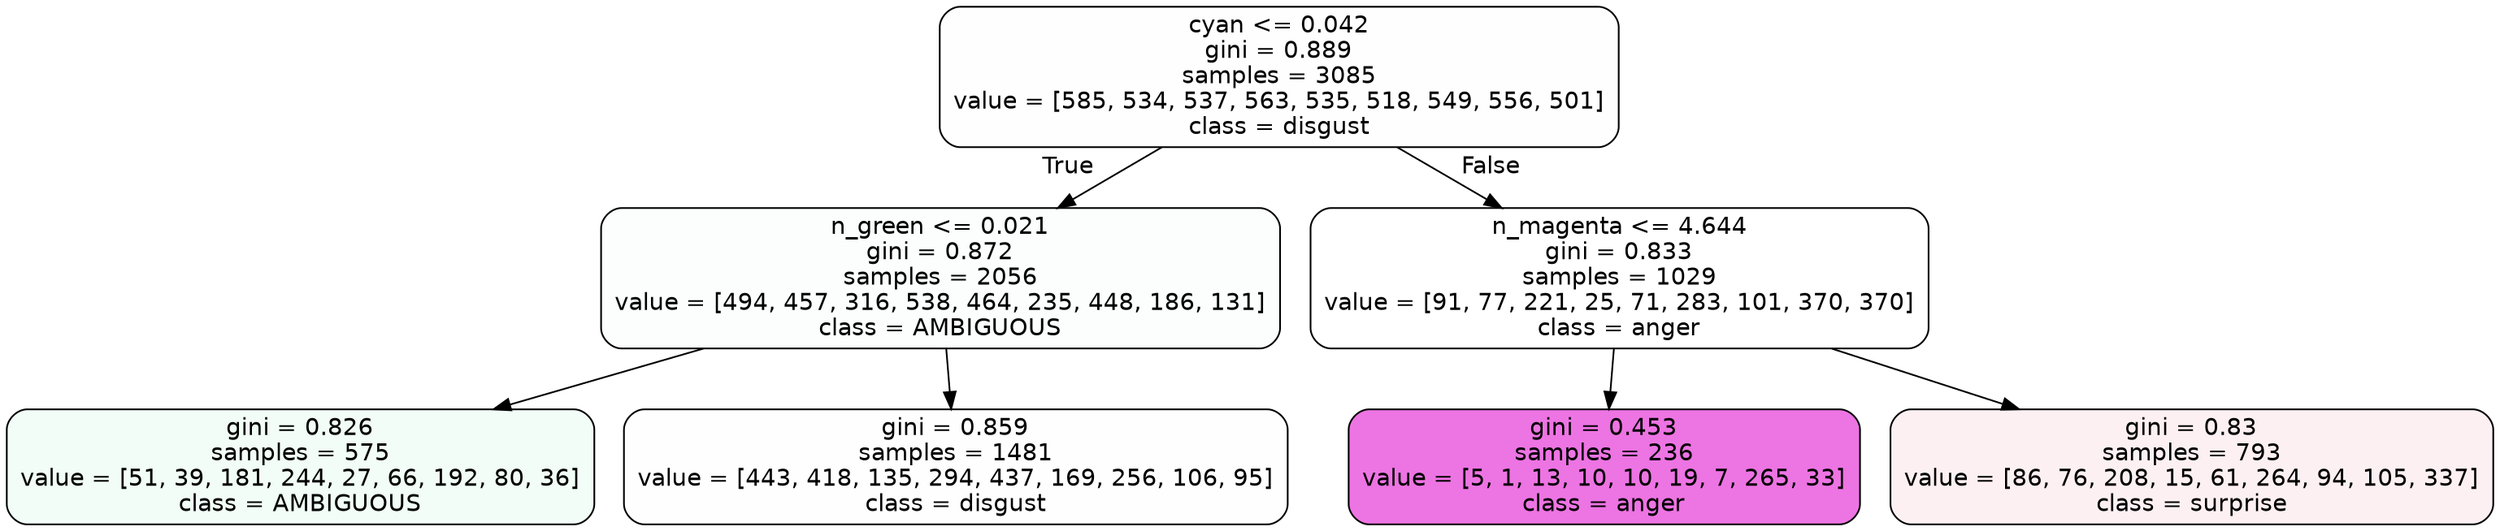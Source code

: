 digraph Tree {
node [shape=box, style="filled, rounded", color="black", fontname=helvetica] ;
edge [fontname=helvetica] ;
0 [label="cyan <= 0.042\ngini = 0.889\nsamples = 3085\nvalue = [585, 534, 537, 563, 535, 518, 549, 556, 501]\nclass = disgust", fillcolor="#e5813901"] ;
1 [label="n_green <= 0.021\ngini = 0.872\nsamples = 2056\nvalue = [494, 457, 316, 538, 464, 235, 448, 186, 131]\nclass = AMBIGUOUS", fillcolor="#39e58104"] ;
0 -> 1 [labeldistance=2.5, labelangle=45, headlabel="True"] ;
2 [label="gini = 0.826\nsamples = 575\nvalue = [51, 39, 181, 244, 27, 66, 192, 80, 36]\nclass = AMBIGUOUS", fillcolor="#39e58112"] ;
1 -> 2 ;
3 [label="gini = 0.859\nsamples = 1481\nvalue = [443, 418, 135, 294, 437, 169, 256, 106, 95]\nclass = disgust", fillcolor="#e5813901"] ;
1 -> 3 ;
4 [label="n_magenta <= 4.644\ngini = 0.833\nsamples = 1029\nvalue = [91, 77, 221, 25, 71, 283, 101, 370, 370]\nclass = anger", fillcolor="#e539d700"] ;
0 -> 4 [labeldistance=2.5, labelangle=-45, headlabel="False"] ;
5 [label="gini = 0.453\nsamples = 236\nvalue = [5, 1, 13, 10, 10, 19, 7, 265, 33]\nclass = anger", fillcolor="#e539d7b3"] ;
4 -> 5 ;
6 [label="gini = 0.83\nsamples = 793\nvalue = [86, 76, 208, 15, 61, 264, 94, 105, 337]\nclass = surprise", fillcolor="#e5396413"] ;
4 -> 6 ;
}